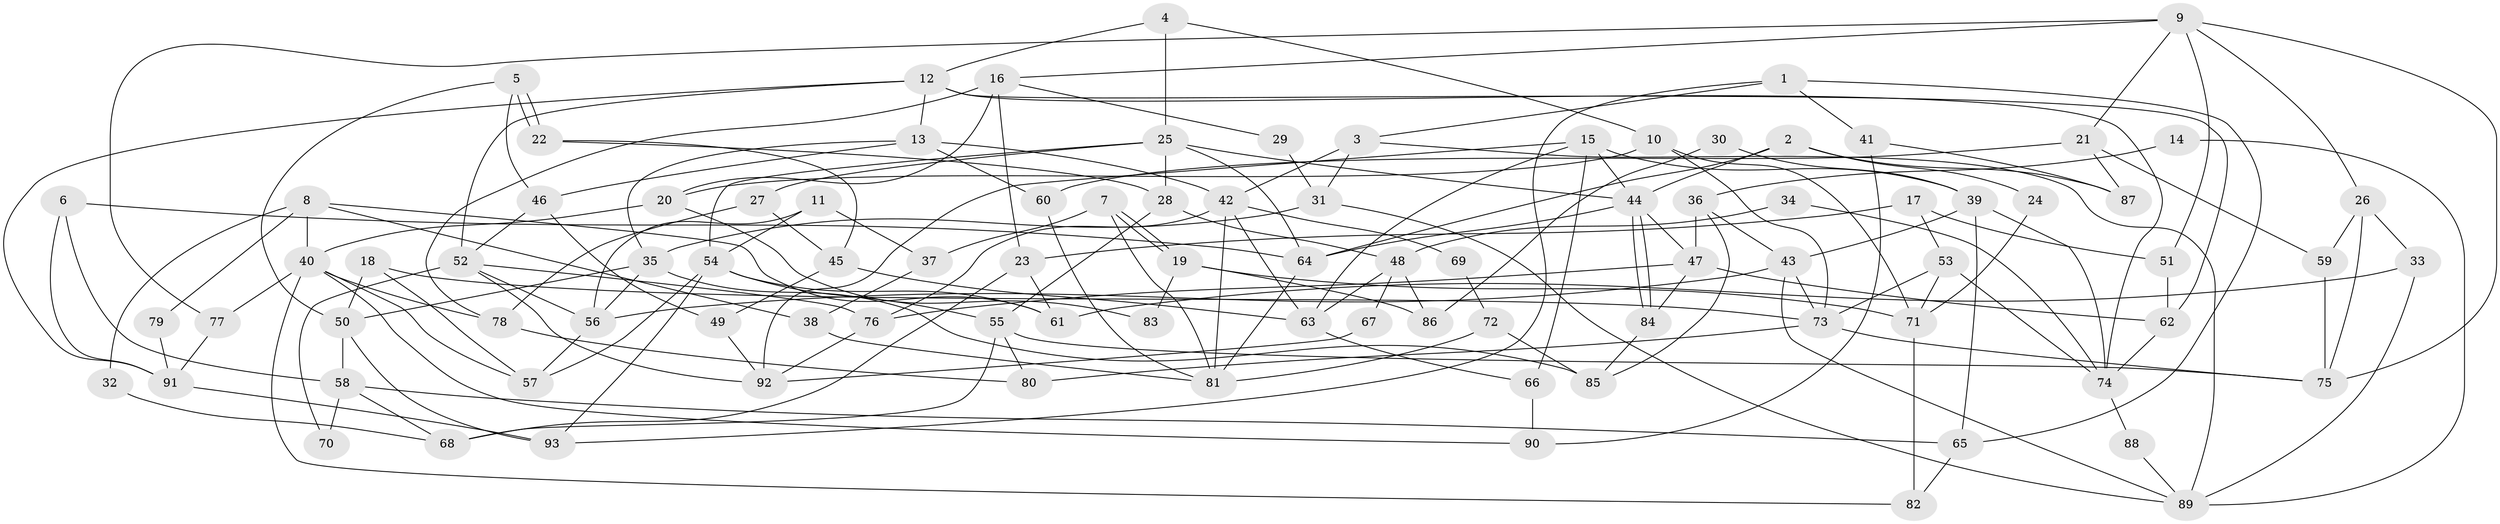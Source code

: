 // Generated by graph-tools (version 1.1) at 2025/15/03/09/25 04:15:01]
// undirected, 93 vertices, 186 edges
graph export_dot {
graph [start="1"]
  node [color=gray90,style=filled];
  1;
  2;
  3;
  4;
  5;
  6;
  7;
  8;
  9;
  10;
  11;
  12;
  13;
  14;
  15;
  16;
  17;
  18;
  19;
  20;
  21;
  22;
  23;
  24;
  25;
  26;
  27;
  28;
  29;
  30;
  31;
  32;
  33;
  34;
  35;
  36;
  37;
  38;
  39;
  40;
  41;
  42;
  43;
  44;
  45;
  46;
  47;
  48;
  49;
  50;
  51;
  52;
  53;
  54;
  55;
  56;
  57;
  58;
  59;
  60;
  61;
  62;
  63;
  64;
  65;
  66;
  67;
  68;
  69;
  70;
  71;
  72;
  73;
  74;
  75;
  76;
  77;
  78;
  79;
  80;
  81;
  82;
  83;
  84;
  85;
  86;
  87;
  88;
  89;
  90;
  91;
  92;
  93;
  1 -- 3;
  1 -- 65;
  1 -- 41;
  1 -- 93;
  2 -- 64;
  2 -- 44;
  2 -- 24;
  2 -- 87;
  3 -- 42;
  3 -- 89;
  3 -- 31;
  4 -- 25;
  4 -- 12;
  4 -- 10;
  5 -- 50;
  5 -- 22;
  5 -- 22;
  5 -- 46;
  6 -- 64;
  6 -- 91;
  6 -- 58;
  7 -- 19;
  7 -- 19;
  7 -- 37;
  7 -- 81;
  8 -- 61;
  8 -- 40;
  8 -- 32;
  8 -- 38;
  8 -- 79;
  9 -- 21;
  9 -- 75;
  9 -- 16;
  9 -- 26;
  9 -- 51;
  9 -- 77;
  10 -- 20;
  10 -- 71;
  10 -- 73;
  11 -- 54;
  11 -- 56;
  11 -- 37;
  12 -- 74;
  12 -- 13;
  12 -- 52;
  12 -- 62;
  12 -- 91;
  13 -- 46;
  13 -- 42;
  13 -- 35;
  13 -- 60;
  14 -- 89;
  14 -- 36;
  15 -- 92;
  15 -- 63;
  15 -- 39;
  15 -- 44;
  15 -- 66;
  16 -- 23;
  16 -- 20;
  16 -- 29;
  16 -- 78;
  17 -- 53;
  17 -- 51;
  17 -- 23;
  18 -- 57;
  18 -- 73;
  18 -- 50;
  19 -- 71;
  19 -- 83;
  19 -- 86;
  20 -- 40;
  20 -- 83;
  21 -- 59;
  21 -- 60;
  21 -- 87;
  22 -- 28;
  22 -- 45;
  23 -- 68;
  23 -- 61;
  24 -- 71;
  25 -- 27;
  25 -- 44;
  25 -- 28;
  25 -- 54;
  25 -- 64;
  26 -- 33;
  26 -- 59;
  26 -- 75;
  27 -- 45;
  27 -- 78;
  28 -- 55;
  28 -- 48;
  29 -- 31;
  30 -- 86;
  30 -- 39;
  31 -- 35;
  31 -- 89;
  32 -- 68;
  33 -- 61;
  33 -- 89;
  34 -- 48;
  34 -- 74;
  35 -- 50;
  35 -- 56;
  35 -- 85;
  36 -- 43;
  36 -- 85;
  36 -- 47;
  37 -- 38;
  38 -- 81;
  39 -- 43;
  39 -- 65;
  39 -- 74;
  40 -- 57;
  40 -- 82;
  40 -- 77;
  40 -- 78;
  40 -- 90;
  41 -- 87;
  41 -- 90;
  42 -- 76;
  42 -- 81;
  42 -- 63;
  42 -- 69;
  43 -- 73;
  43 -- 56;
  43 -- 89;
  44 -- 84;
  44 -- 84;
  44 -- 47;
  44 -- 64;
  45 -- 63;
  45 -- 49;
  46 -- 49;
  46 -- 52;
  47 -- 62;
  47 -- 76;
  47 -- 84;
  48 -- 63;
  48 -- 67;
  48 -- 86;
  49 -- 92;
  50 -- 93;
  50 -- 58;
  51 -- 62;
  52 -- 56;
  52 -- 70;
  52 -- 76;
  52 -- 92;
  53 -- 74;
  53 -- 73;
  53 -- 71;
  54 -- 93;
  54 -- 55;
  54 -- 57;
  54 -- 61;
  55 -- 80;
  55 -- 68;
  55 -- 75;
  56 -- 57;
  58 -- 65;
  58 -- 68;
  58 -- 70;
  59 -- 75;
  60 -- 81;
  62 -- 74;
  63 -- 66;
  64 -- 81;
  65 -- 82;
  66 -- 90;
  67 -- 92;
  69 -- 72;
  71 -- 82;
  72 -- 85;
  72 -- 81;
  73 -- 75;
  73 -- 80;
  74 -- 88;
  76 -- 92;
  77 -- 91;
  78 -- 80;
  79 -- 91;
  84 -- 85;
  88 -- 89;
  91 -- 93;
}
